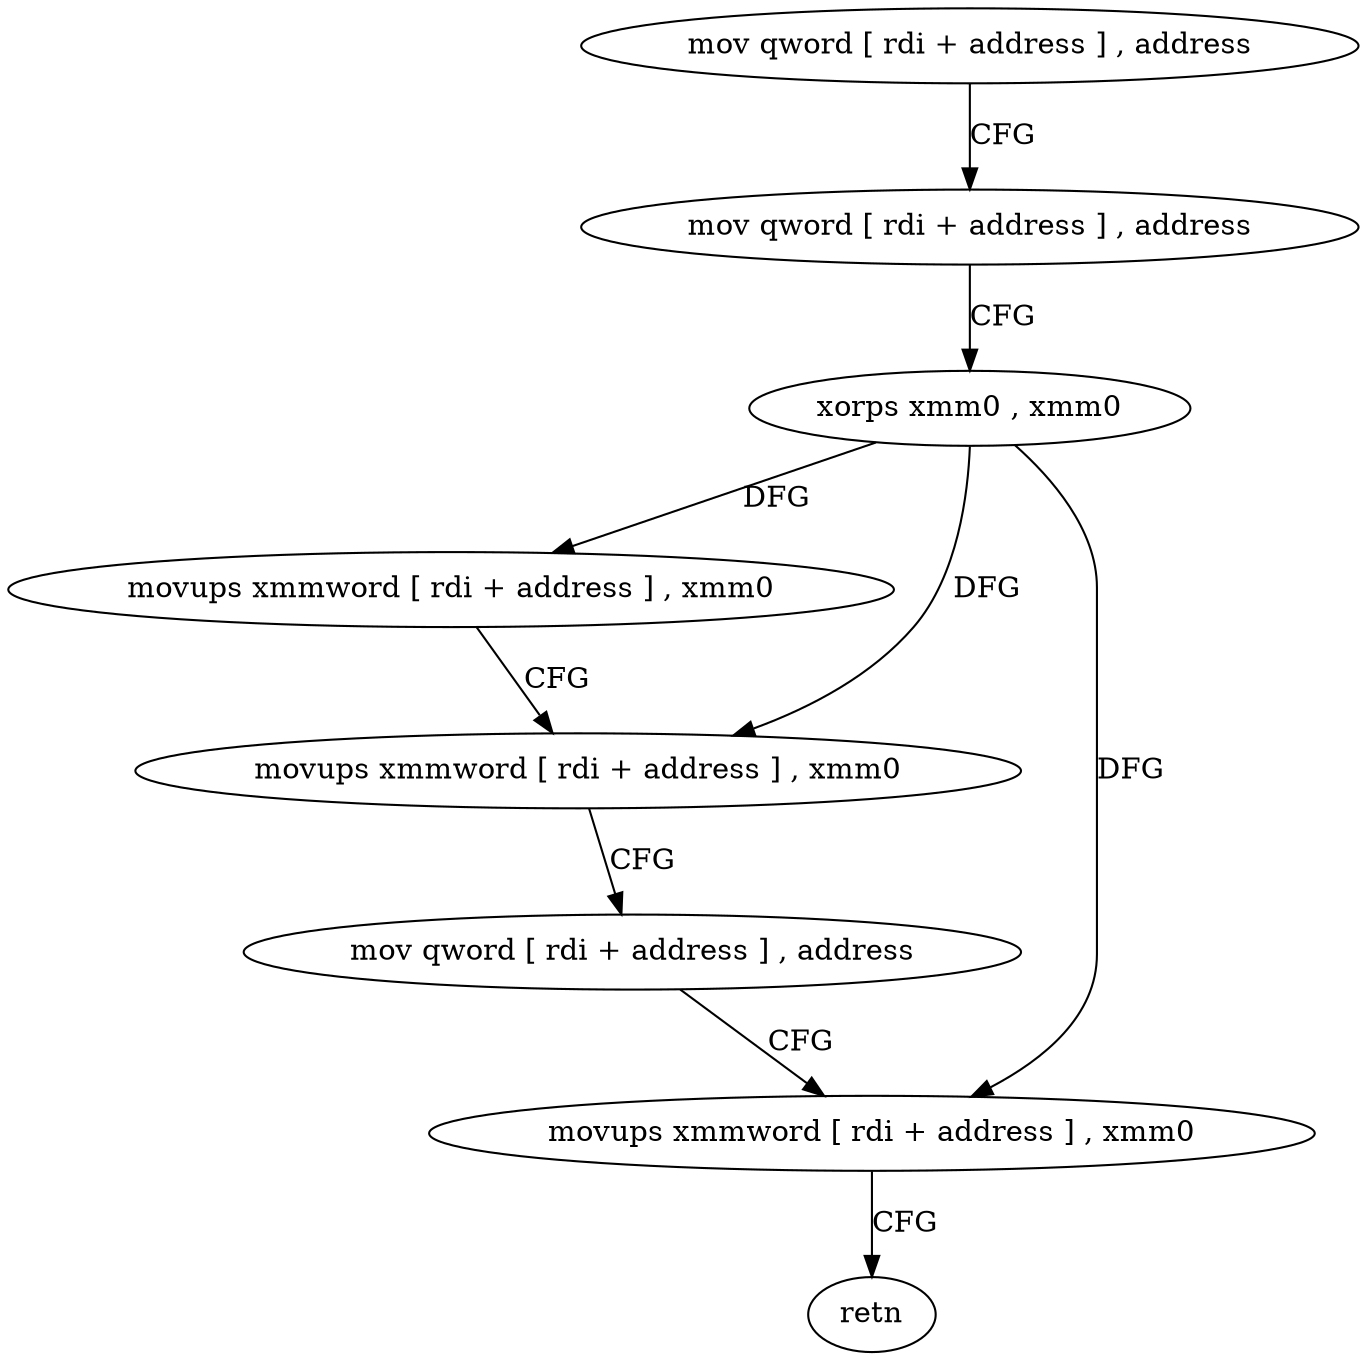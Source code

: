 digraph "func" {
"124992" [label = "mov qword [ rdi + address ] , address" ]
"125000" [label = "mov qword [ rdi + address ] , address" ]
"125008" [label = "xorps xmm0 , xmm0" ]
"125011" [label = "movups xmmword [ rdi + address ] , xmm0" ]
"125015" [label = "movups xmmword [ rdi + address ] , xmm0" ]
"125019" [label = "mov qword [ rdi + address ] , address" ]
"125027" [label = "movups xmmword [ rdi + address ] , xmm0" ]
"125031" [label = "retn" ]
"124992" -> "125000" [ label = "CFG" ]
"125000" -> "125008" [ label = "CFG" ]
"125008" -> "125011" [ label = "DFG" ]
"125008" -> "125015" [ label = "DFG" ]
"125008" -> "125027" [ label = "DFG" ]
"125011" -> "125015" [ label = "CFG" ]
"125015" -> "125019" [ label = "CFG" ]
"125019" -> "125027" [ label = "CFG" ]
"125027" -> "125031" [ label = "CFG" ]
}

